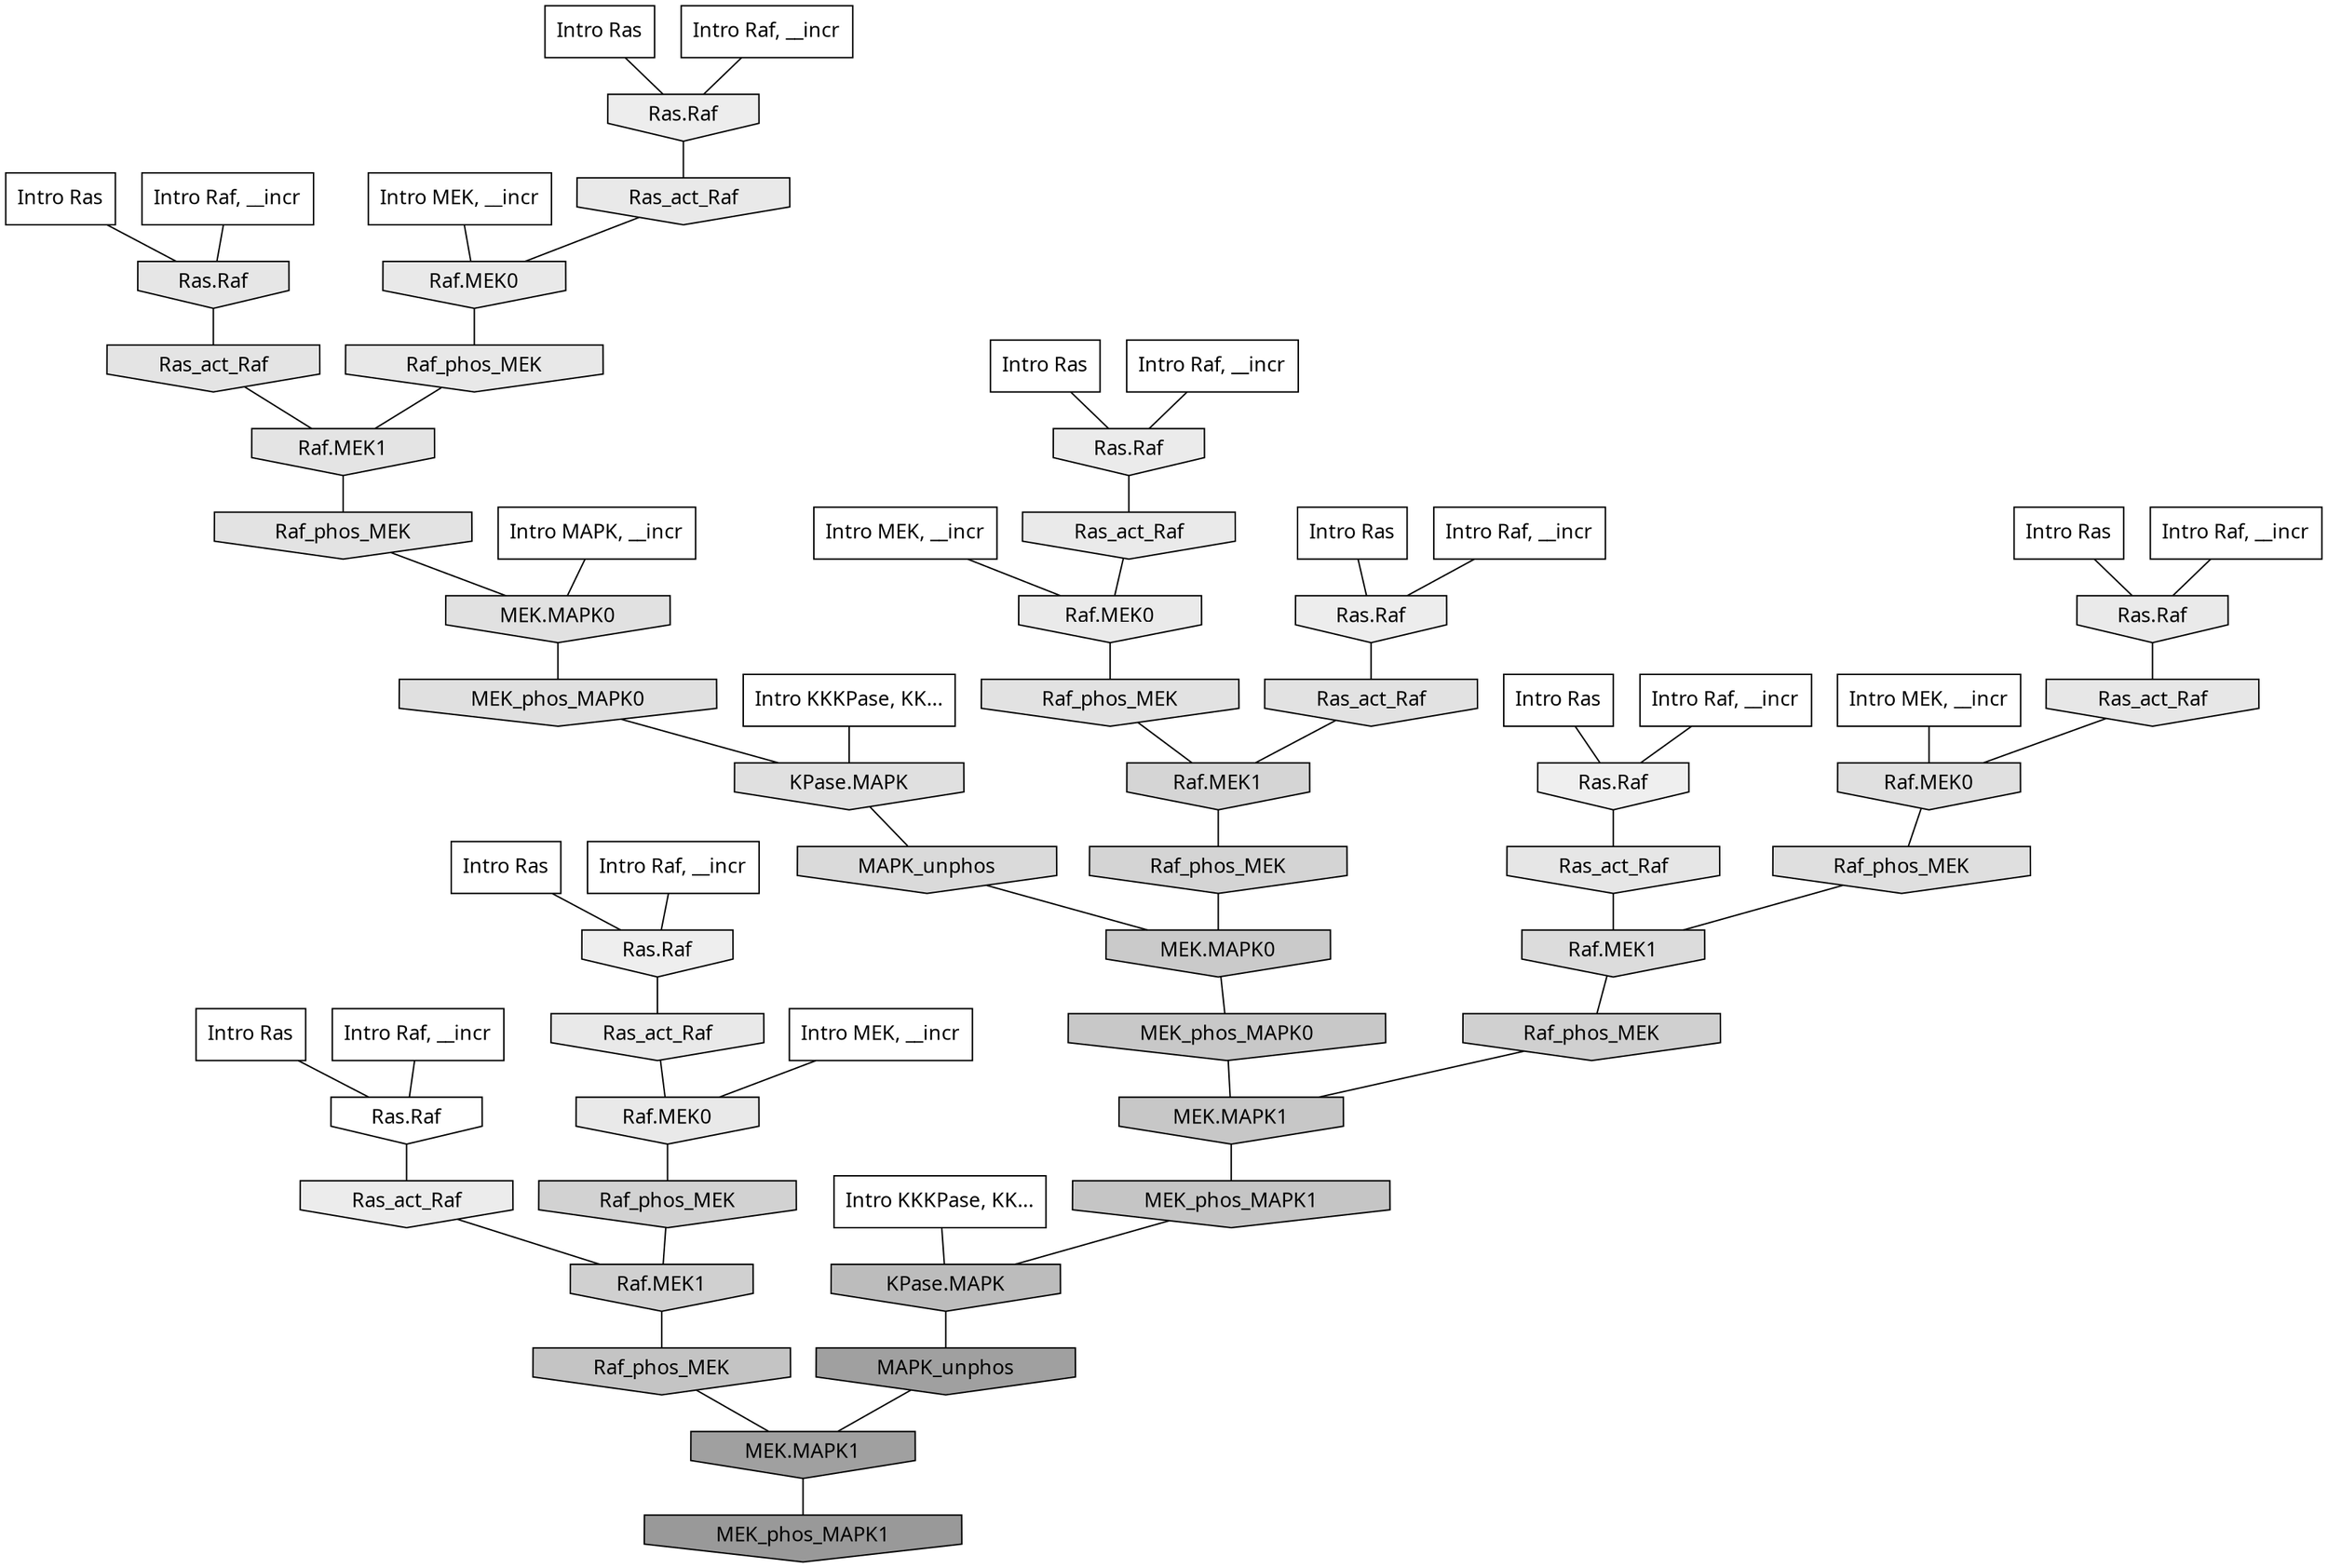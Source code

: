 digraph G{
  rankdir="TB";
  ranksep=0.30;
  node [fontname="CMU Serif"];
  edge [fontname="CMU Serif"];
  
  4 [label="Intro Ras", shape=rectangle, style=filled, fillcolor="0.000 0.000 1.000"]
  
  18 [label="Intro Ras", shape=rectangle, style=filled, fillcolor="0.000 0.000 1.000"]
  
  26 [label="Intro Ras", shape=rectangle, style=filled, fillcolor="0.000 0.000 1.000"]
  
  52 [label="Intro Ras", shape=rectangle, style=filled, fillcolor="0.000 0.000 1.000"]
  
  65 [label="Intro Ras", shape=rectangle, style=filled, fillcolor="0.000 0.000 1.000"]
  
  83 [label="Intro Ras", shape=rectangle, style=filled, fillcolor="0.000 0.000 1.000"]
  
  85 [label="Intro Ras", shape=rectangle, style=filled, fillcolor="0.000 0.000 1.000"]
  
  96 [label="Intro Ras", shape=rectangle, style=filled, fillcolor="0.000 0.000 1.000"]
  
  124 [label="Intro Raf, __incr", shape=rectangle, style=filled, fillcolor="0.000 0.000 1.000"]
  
  129 [label="Intro Raf, __incr", shape=rectangle, style=filled, fillcolor="0.000 0.000 1.000"]
  
  264 [label="Intro Raf, __incr", shape=rectangle, style=filled, fillcolor="0.000 0.000 1.000"]
  
  323 [label="Intro Raf, __incr", shape=rectangle, style=filled, fillcolor="0.000 0.000 1.000"]
  
  326 [label="Intro Raf, __incr", shape=rectangle, style=filled, fillcolor="0.000 0.000 1.000"]
  
  543 [label="Intro Raf, __incr", shape=rectangle, style=filled, fillcolor="0.000 0.000 1.000"]
  
  817 [label="Intro Raf, __incr", shape=rectangle, style=filled, fillcolor="0.000 0.000 1.000"]
  
  995 [label="Intro Raf, __incr", shape=rectangle, style=filled, fillcolor="0.000 0.000 1.000"]
  
  1266 [label="Intro MEK, __incr", shape=rectangle, style=filled, fillcolor="0.000 0.000 1.000"]
  
  1278 [label="Intro MEK, __incr", shape=rectangle, style=filled, fillcolor="0.000 0.000 1.000"]
  
  1318 [label="Intro MEK, __incr", shape=rectangle, style=filled, fillcolor="0.000 0.000 1.000"]
  
  1484 [label="Intro MEK, __incr", shape=rectangle, style=filled, fillcolor="0.000 0.000 1.000"]
  
  2645 [label="Intro MAPK, __incr", shape=rectangle, style=filled, fillcolor="0.000 0.000 1.000"]
  
  3115 [label="Intro KKKPase, KK...", shape=rectangle, style=filled, fillcolor="0.000 0.000 1.000"]
  
  3159 [label="Intro KKKPase, KK...", shape=rectangle, style=filled, fillcolor="0.000 0.000 1.000"]
  
  3265 [label="Ras.Raf", shape=invhouse, style=filled, fillcolor="0.000 0.000 1.000"]
  
  4659 [label="Ras.Raf", shape=invhouse, style=filled, fillcolor="0.000 0.000 0.935"]
  
  4752 [label="Ras.Raf", shape=invhouse, style=filled, fillcolor="0.000 0.000 0.932"]
  
  4910 [label="Ras.Raf", shape=invhouse, style=filled, fillcolor="0.000 0.000 0.927"]
  
  4921 [label="Ras.Raf", shape=invhouse, style=filled, fillcolor="0.000 0.000 0.927"]
  
  4964 [label="Ras_act_Raf", shape=invhouse, style=filled, fillcolor="0.000 0.000 0.925"]
  
  5146 [label="Ras.Raf", shape=invhouse, style=filled, fillcolor="0.000 0.000 0.918"]
  
  5216 [label="Ras.Raf", shape=invhouse, style=filled, fillcolor="0.000 0.000 0.916"]
  
  5231 [label="Ras_act_Raf", shape=invhouse, style=filled, fillcolor="0.000 0.000 0.916"]
  
  5233 [label="Raf.MEK0", shape=invhouse, style=filled, fillcolor="0.000 0.000 0.916"]
  
  5338 [label="Ras_act_Raf", shape=invhouse, style=filled, fillcolor="0.000 0.000 0.913"]
  
  5340 [label="Raf.MEK0", shape=invhouse, style=filled, fillcolor="0.000 0.000 0.913"]
  
  5402 [label="Ras_act_Raf", shape=invhouse, style=filled, fillcolor="0.000 0.000 0.912"]
  
  5404 [label="Raf.MEK0", shape=invhouse, style=filled, fillcolor="0.000 0.000 0.912"]
  
  5437 [label="Raf_phos_MEK", shape=invhouse, style=filled, fillcolor="0.000 0.000 0.910"]
  
  5584 [label="Ras_act_Raf", shape=invhouse, style=filled, fillcolor="0.000 0.000 0.905"]
  
  5721 [label="Ras_act_Raf", shape=invhouse, style=filled, fillcolor="0.000 0.000 0.901"]
  
  5787 [label="Ras.Raf", shape=invhouse, style=filled, fillcolor="0.000 0.000 0.899"]
  
  6018 [label="Ras_act_Raf", shape=invhouse, style=filled, fillcolor="0.000 0.000 0.892"]
  
  6025 [label="Raf.MEK1", shape=invhouse, style=filled, fillcolor="0.000 0.000 0.892"]
  
  6093 [label="Raf_phos_MEK", shape=invhouse, style=filled, fillcolor="0.000 0.000 0.890"]
  
  6370 [label="Raf_phos_MEK", shape=invhouse, style=filled, fillcolor="0.000 0.000 0.883"]
  
  6407 [label="Ras_act_Raf", shape=invhouse, style=filled, fillcolor="0.000 0.000 0.883"]
  
  6433 [label="MEK.MAPK0", shape=invhouse, style=filled, fillcolor="0.000 0.000 0.882"]
  
  6637 [label="MEK_phos_MAPK0", shape=invhouse, style=filled, fillcolor="0.000 0.000 0.878"]
  
  6679 [label="KPase.MAPK", shape=invhouse, style=filled, fillcolor="0.000 0.000 0.877"]
  
  6731 [label="Raf.MEK0", shape=invhouse, style=filled, fillcolor="0.000 0.000 0.876"]
  
  6905 [label="Raf_phos_MEK", shape=invhouse, style=filled, fillcolor="0.000 0.000 0.872"]
  
  7524 [label="Raf.MEK1", shape=invhouse, style=filled, fillcolor="0.000 0.000 0.862"]
  
  7936 [label="MAPK_unphos", shape=invhouse, style=filled, fillcolor="0.000 0.000 0.854"]
  
  9076 [label="Raf.MEK1", shape=invhouse, style=filled, fillcolor="0.000 0.000 0.835"]
  
  9431 [label="Raf_phos_MEK", shape=invhouse, style=filled, fillcolor="0.000 0.000 0.831"]
  
  10178 [label="Raf_phos_MEK", shape=invhouse, style=filled, fillcolor="0.000 0.000 0.822"]
  
  10711 [label="Raf_phos_MEK", shape=invhouse, style=filled, fillcolor="0.000 0.000 0.816"]
  
  10824 [label="Raf.MEK1", shape=invhouse, style=filled, fillcolor="0.000 0.000 0.815"]
  
  13497 [label="MEK.MAPK0", shape=invhouse, style=filled, fillcolor="0.000 0.000 0.790"]
  
  14506 [label="MEK_phos_MAPK0", shape=invhouse, style=filled, fillcolor="0.000 0.000 0.783"]
  
  14998 [label="MEK.MAPK1", shape=invhouse, style=filled, fillcolor="0.000 0.000 0.779"]
  
  15842 [label="MEK_phos_MAPK1", shape=invhouse, style=filled, fillcolor="0.000 0.000 0.770"]
  
  16089 [label="Raf_phos_MEK", shape=invhouse, style=filled, fillcolor="0.000 0.000 0.767"]
  
  17998 [label="KPase.MAPK", shape=invhouse, style=filled, fillcolor="0.000 0.000 0.736"]
  
  21656 [label="MAPK_unphos", shape=invhouse, style=filled, fillcolor="0.000 0.000 0.626"]
  
  21657 [label="MEK.MAPK1", shape=invhouse, style=filled, fillcolor="0.000 0.000 0.626"]
  
  22415 [label="MEK_phos_MAPK1", shape=invhouse, style=filled, fillcolor="0.000 0.000 0.600"]
  
  
  21657 -> 22415 [dir=none, color="0.000 0.000 0.000"] 
  21656 -> 21657 [dir=none, color="0.000 0.000 0.000"] 
  17998 -> 21656 [dir=none, color="0.000 0.000 0.000"] 
  16089 -> 21657 [dir=none, color="0.000 0.000 0.000"] 
  15842 -> 17998 [dir=none, color="0.000 0.000 0.000"] 
  14998 -> 15842 [dir=none, color="0.000 0.000 0.000"] 
  14506 -> 14998 [dir=none, color="0.000 0.000 0.000"] 
  13497 -> 14506 [dir=none, color="0.000 0.000 0.000"] 
  10824 -> 16089 [dir=none, color="0.000 0.000 0.000"] 
  10711 -> 14998 [dir=none, color="0.000 0.000 0.000"] 
  10178 -> 10824 [dir=none, color="0.000 0.000 0.000"] 
  9431 -> 13497 [dir=none, color="0.000 0.000 0.000"] 
  9076 -> 9431 [dir=none, color="0.000 0.000 0.000"] 
  7936 -> 13497 [dir=none, color="0.000 0.000 0.000"] 
  7524 -> 10711 [dir=none, color="0.000 0.000 0.000"] 
  6905 -> 7524 [dir=none, color="0.000 0.000 0.000"] 
  6731 -> 6905 [dir=none, color="0.000 0.000 0.000"] 
  6679 -> 7936 [dir=none, color="0.000 0.000 0.000"] 
  6637 -> 6679 [dir=none, color="0.000 0.000 0.000"] 
  6433 -> 6637 [dir=none, color="0.000 0.000 0.000"] 
  6407 -> 9076 [dir=none, color="0.000 0.000 0.000"] 
  6370 -> 9076 [dir=none, color="0.000 0.000 0.000"] 
  6093 -> 6433 [dir=none, color="0.000 0.000 0.000"] 
  6025 -> 6093 [dir=none, color="0.000 0.000 0.000"] 
  6018 -> 6025 [dir=none, color="0.000 0.000 0.000"] 
  5787 -> 6018 [dir=none, color="0.000 0.000 0.000"] 
  5721 -> 7524 [dir=none, color="0.000 0.000 0.000"] 
  5584 -> 6731 [dir=none, color="0.000 0.000 0.000"] 
  5437 -> 6025 [dir=none, color="0.000 0.000 0.000"] 
  5404 -> 10178 [dir=none, color="0.000 0.000 0.000"] 
  5402 -> 5404 [dir=none, color="0.000 0.000 0.000"] 
  5340 -> 5437 [dir=none, color="0.000 0.000 0.000"] 
  5338 -> 5340 [dir=none, color="0.000 0.000 0.000"] 
  5233 -> 6370 [dir=none, color="0.000 0.000 0.000"] 
  5231 -> 5233 [dir=none, color="0.000 0.000 0.000"] 
  5216 -> 5584 [dir=none, color="0.000 0.000 0.000"] 
  5146 -> 5231 [dir=none, color="0.000 0.000 0.000"] 
  4964 -> 10824 [dir=none, color="0.000 0.000 0.000"] 
  4921 -> 5338 [dir=none, color="0.000 0.000 0.000"] 
  4910 -> 6407 [dir=none, color="0.000 0.000 0.000"] 
  4752 -> 5402 [dir=none, color="0.000 0.000 0.000"] 
  4659 -> 5721 [dir=none, color="0.000 0.000 0.000"] 
  3265 -> 4964 [dir=none, color="0.000 0.000 0.000"] 
  3159 -> 6679 [dir=none, color="0.000 0.000 0.000"] 
  3115 -> 17998 [dir=none, color="0.000 0.000 0.000"] 
  2645 -> 6433 [dir=none, color="0.000 0.000 0.000"] 
  1484 -> 5404 [dir=none, color="0.000 0.000 0.000"] 
  1318 -> 5233 [dir=none, color="0.000 0.000 0.000"] 
  1278 -> 6731 [dir=none, color="0.000 0.000 0.000"] 
  1266 -> 5340 [dir=none, color="0.000 0.000 0.000"] 
  995 -> 4910 [dir=none, color="0.000 0.000 0.000"] 
  817 -> 4752 [dir=none, color="0.000 0.000 0.000"] 
  543 -> 5216 [dir=none, color="0.000 0.000 0.000"] 
  326 -> 3265 [dir=none, color="0.000 0.000 0.000"] 
  323 -> 5146 [dir=none, color="0.000 0.000 0.000"] 
  264 -> 5787 [dir=none, color="0.000 0.000 0.000"] 
  129 -> 4921 [dir=none, color="0.000 0.000 0.000"] 
  124 -> 4659 [dir=none, color="0.000 0.000 0.000"] 
  96 -> 4752 [dir=none, color="0.000 0.000 0.000"] 
  85 -> 5146 [dir=none, color="0.000 0.000 0.000"] 
  83 -> 5216 [dir=none, color="0.000 0.000 0.000"] 
  65 -> 3265 [dir=none, color="0.000 0.000 0.000"] 
  52 -> 4921 [dir=none, color="0.000 0.000 0.000"] 
  26 -> 4910 [dir=none, color="0.000 0.000 0.000"] 
  18 -> 4659 [dir=none, color="0.000 0.000 0.000"] 
  4 -> 5787 [dir=none, color="0.000 0.000 0.000"] 
  
  }
